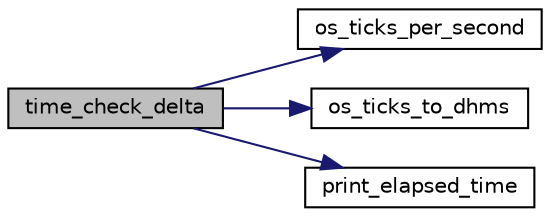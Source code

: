 digraph "time_check_delta"
{
  edge [fontname="Helvetica",fontsize="10",labelfontname="Helvetica",labelfontsize="10"];
  node [fontname="Helvetica",fontsize="10",shape=record];
  rankdir="LR";
  Node7842 [label="time_check_delta",height=0.2,width=0.4,color="black", fillcolor="grey75", style="filled", fontcolor="black"];
  Node7842 -> Node7843 [color="midnightblue",fontsize="10",style="solid",fontname="Helvetica"];
  Node7843 [label="os_ticks_per_second",height=0.2,width=0.4,color="black", fillcolor="white", style="filled",URL="$d4/d74/util_8_c.html#a1b35e7a094dfde9db39ae352c9c17042"];
  Node7842 -> Node7844 [color="midnightblue",fontsize="10",style="solid",fontname="Helvetica"];
  Node7844 [label="os_ticks_to_dhms",height=0.2,width=0.4,color="black", fillcolor="white", style="filled",URL="$d4/d74/util_8_c.html#a0d715587fd9b8ab4e2bc822a2be313ba"];
  Node7842 -> Node7845 [color="midnightblue",fontsize="10",style="solid",fontname="Helvetica"];
  Node7845 [label="print_elapsed_time",height=0.2,width=0.4,color="black", fillcolor="white", style="filled",URL="$d4/d74/util_8_c.html#a92d16200f8fa968b259ca347e3549244"];
}
